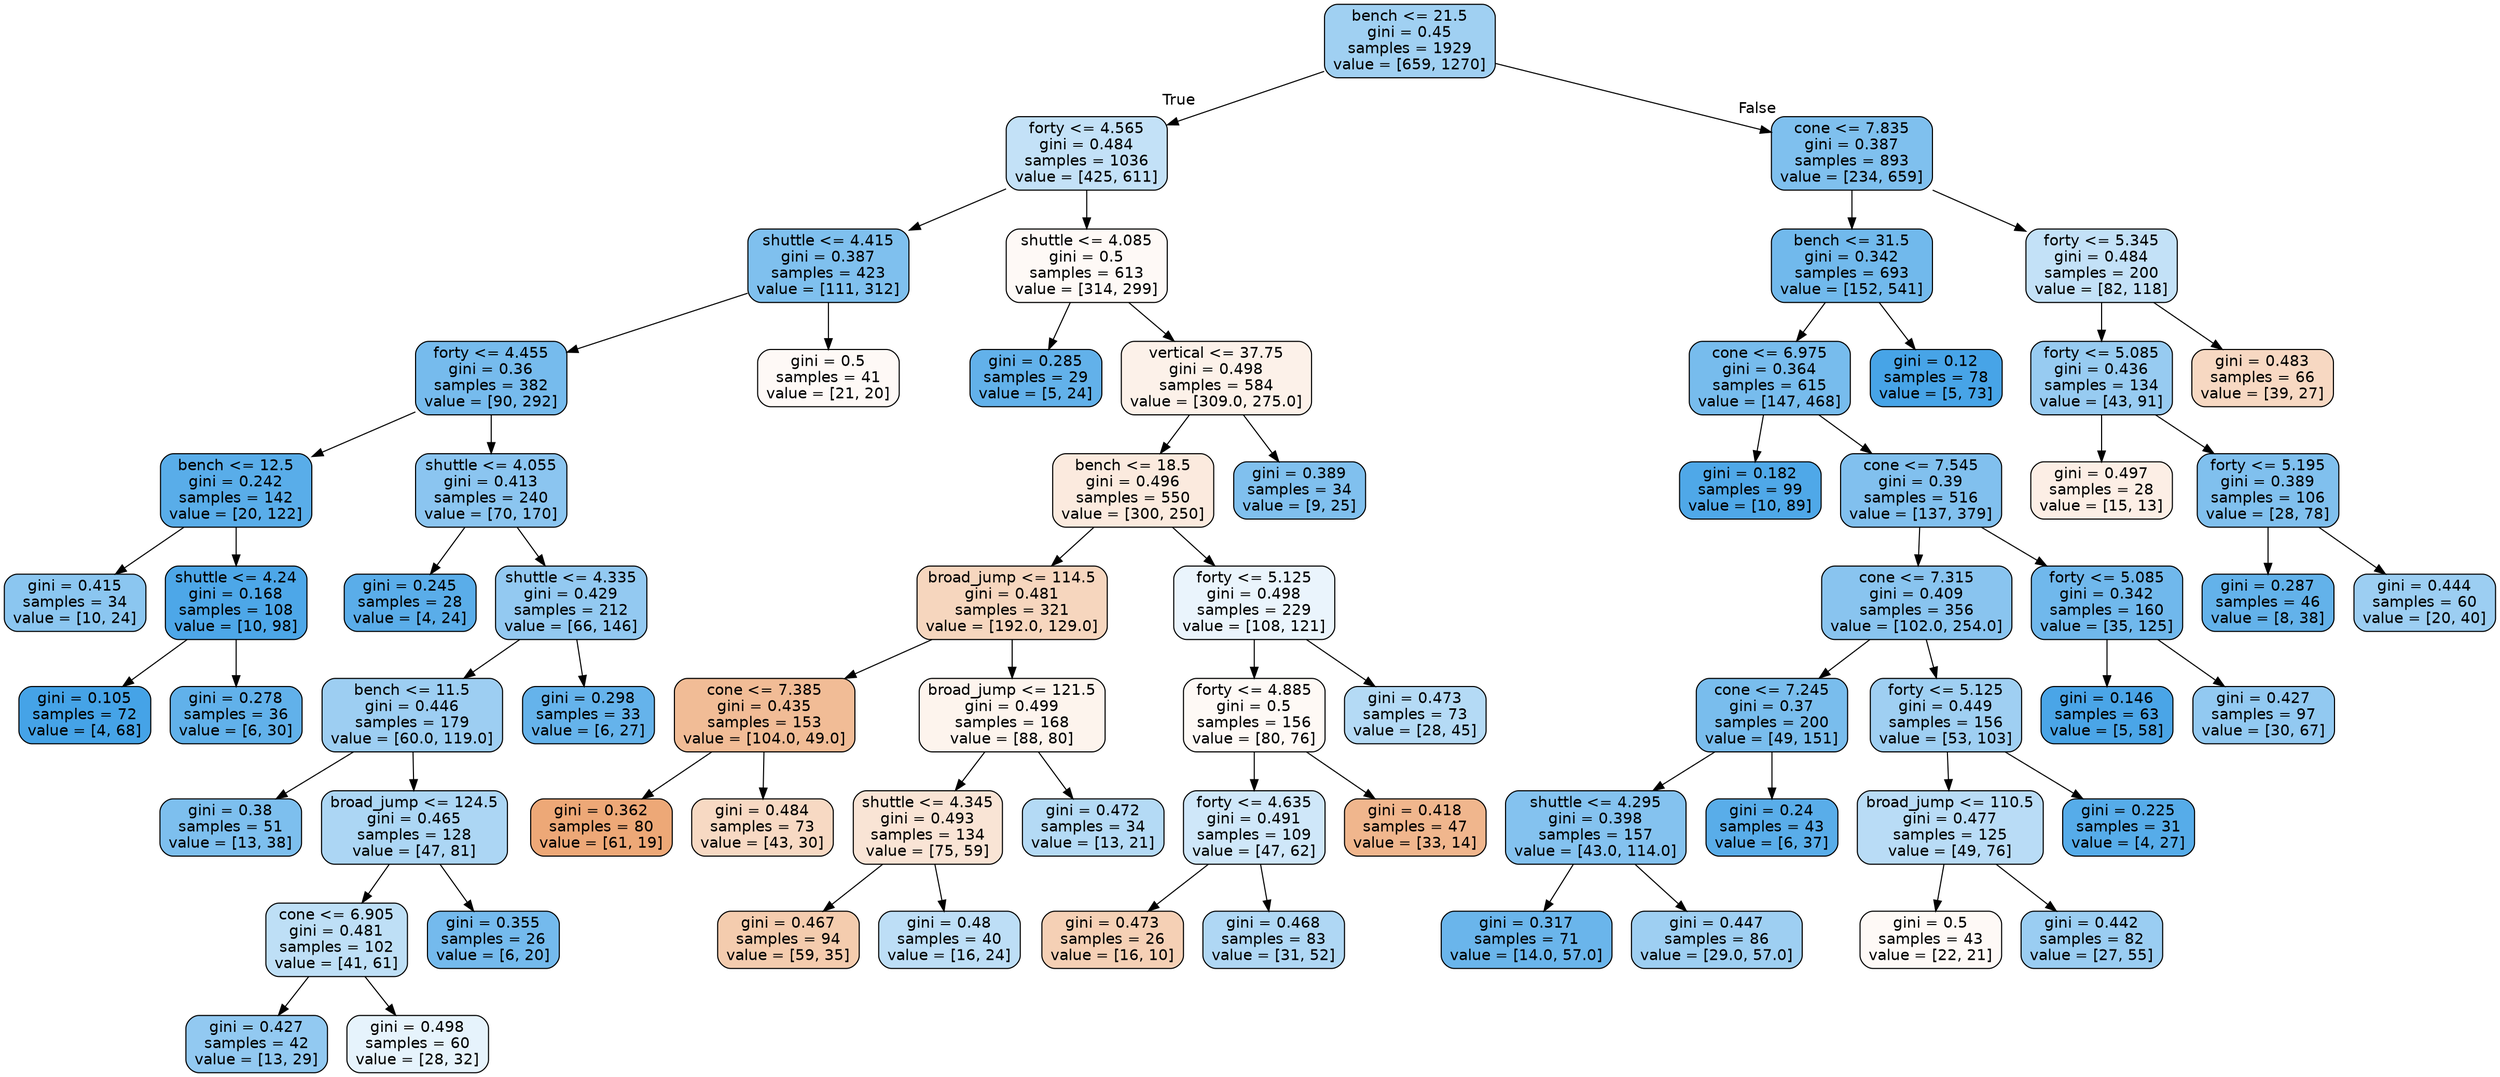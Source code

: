 digraph Tree {
node [shape=box, style="filled, rounded", color="black", fontname="helvetica"] ;
edge [fontname="helvetica"] ;
0 [label="bench <= 21.5\ngini = 0.45\nsamples = 1929\nvalue = [659, 1270]", fillcolor="#a0d0f2"] ;
1 [label="forty <= 4.565\ngini = 0.484\nsamples = 1036\nvalue = [425, 611]", fillcolor="#c3e1f7"] ;
0 -> 1 [labeldistance=2.5, labelangle=45, headlabel="True"] ;
3 [label="shuttle <= 4.415\ngini = 0.387\nsamples = 423\nvalue = [111, 312]", fillcolor="#7fc0ee"] ;
1 -> 3 ;
11 [label="forty <= 4.455\ngini = 0.36\nsamples = 382\nvalue = [90, 292]", fillcolor="#76bbed"] ;
3 -> 11 ;
21 [label="bench <= 12.5\ngini = 0.242\nsamples = 142\nvalue = [20, 122]", fillcolor="#59ade9"] ;
11 -> 21 ;
29 [label="gini = 0.415\nsamples = 34\nvalue = [10, 24]", fillcolor="#8bc6f0"] ;
21 -> 29 ;
30 [label="shuttle <= 4.24\ngini = 0.168\nsamples = 108\nvalue = [10, 98]", fillcolor="#4da7e8"] ;
21 -> 30 ;
67 [label="gini = 0.105\nsamples = 72\nvalue = [4, 68]", fillcolor="#45a3e7"] ;
30 -> 67 ;
68 [label="gini = 0.278\nsamples = 36\nvalue = [6, 30]", fillcolor="#61b1ea"] ;
30 -> 68 ;
22 [label="shuttle <= 4.055\ngini = 0.413\nsamples = 240\nvalue = [70, 170]", fillcolor="#8bc5f0"] ;
11 -> 22 ;
41 [label="gini = 0.245\nsamples = 28\nvalue = [4, 24]", fillcolor="#5aade9"] ;
22 -> 41 ;
42 [label="shuttle <= 4.335\ngini = 0.429\nsamples = 212\nvalue = [66, 146]", fillcolor="#93c9f1"] ;
22 -> 42 ;
45 [label="bench <= 11.5\ngini = 0.446\nsamples = 179\nvalue = [60.0, 119.0]", fillcolor="#9dcef2"] ;
42 -> 45 ;
61 [label="gini = 0.38\nsamples = 51\nvalue = [13, 38]", fillcolor="#7dbfee"] ;
45 -> 61 ;
62 [label="broad_jump <= 124.5\ngini = 0.465\nsamples = 128\nvalue = [47, 81]", fillcolor="#acd6f4"] ;
45 -> 62 ;
63 [label="cone <= 6.905\ngini = 0.481\nsamples = 102\nvalue = [41, 61]", fillcolor="#bedff6"] ;
62 -> 63 ;
65 [label="gini = 0.427\nsamples = 42\nvalue = [13, 29]", fillcolor="#92c9f1"] ;
63 -> 65 ;
66 [label="gini = 0.498\nsamples = 60\nvalue = [28, 32]", fillcolor="#e6f3fc"] ;
63 -> 66 ;
64 [label="gini = 0.355\nsamples = 26\nvalue = [6, 20]", fillcolor="#74baed"] ;
62 -> 64 ;
46 [label="gini = 0.298\nsamples = 33\nvalue = [6, 27]", fillcolor="#65b3eb"] ;
42 -> 46 ;
12 [label="gini = 0.5\nsamples = 41\nvalue = [21, 20]", fillcolor="#fef9f6"] ;
3 -> 12 ;
4 [label="shuttle <= 4.085\ngini = 0.5\nsamples = 613\nvalue = [314, 299]", fillcolor="#fef9f6"] ;
1 -> 4 ;
7 [label="gini = 0.285\nsamples = 29\nvalue = [5, 24]", fillcolor="#62b1ea"] ;
4 -> 7 ;
8 [label="vertical <= 37.75\ngini = 0.498\nsamples = 584\nvalue = [309.0, 275.0]", fillcolor="#fcf1e9"] ;
4 -> 8 ;
13 [label="bench <= 18.5\ngini = 0.496\nsamples = 550\nvalue = [300, 250]", fillcolor="#fbeade"] ;
8 -> 13 ;
15 [label="broad_jump <= 114.5\ngini = 0.481\nsamples = 321\nvalue = [192.0, 129.0]", fillcolor="#f6d6be"] ;
13 -> 15 ;
23 [label="cone <= 7.385\ngini = 0.435\nsamples = 153\nvalue = [104.0, 49.0]", fillcolor="#f1bc96"] ;
15 -> 23 ;
27 [label="gini = 0.362\nsamples = 80\nvalue = [61, 19]", fillcolor="#eda877"] ;
23 -> 27 ;
28 [label="gini = 0.484\nsamples = 73\nvalue = [43, 30]", fillcolor="#f7d9c3"] ;
23 -> 28 ;
24 [label="broad_jump <= 121.5\ngini = 0.499\nsamples = 168\nvalue = [88, 80]", fillcolor="#fdf4ed"] ;
15 -> 24 ;
31 [label="shuttle <= 4.345\ngini = 0.493\nsamples = 134\nvalue = [75, 59]", fillcolor="#f9e4d5"] ;
24 -> 31 ;
33 [label="gini = 0.467\nsamples = 94\nvalue = [59, 35]", fillcolor="#f4ccae"] ;
31 -> 33 ;
34 [label="gini = 0.48\nsamples = 40\nvalue = [16, 24]", fillcolor="#bddef6"] ;
31 -> 34 ;
32 [label="gini = 0.472\nsamples = 34\nvalue = [13, 21]", fillcolor="#b4daf5"] ;
24 -> 32 ;
16 [label="forty <= 5.125\ngini = 0.498\nsamples = 229\nvalue = [108, 121]", fillcolor="#eaf4fc"] ;
13 -> 16 ;
35 [label="forty <= 4.885\ngini = 0.5\nsamples = 156\nvalue = [80, 76]", fillcolor="#fef9f5"] ;
16 -> 35 ;
37 [label="forty <= 4.635\ngini = 0.491\nsamples = 109\nvalue = [47, 62]", fillcolor="#cfe7f9"] ;
35 -> 37 ;
39 [label="gini = 0.473\nsamples = 26\nvalue = [16, 10]", fillcolor="#f5d0b5"] ;
37 -> 39 ;
40 [label="gini = 0.468\nsamples = 83\nvalue = [31, 52]", fillcolor="#afd7f4"] ;
37 -> 40 ;
38 [label="gini = 0.418\nsamples = 47\nvalue = [33, 14]", fillcolor="#f0b68d"] ;
35 -> 38 ;
36 [label="gini = 0.473\nsamples = 73\nvalue = [28, 45]", fillcolor="#b4daf5"] ;
16 -> 36 ;
14 [label="gini = 0.389\nsamples = 34\nvalue = [9, 25]", fillcolor="#80c0ee"] ;
8 -> 14 ;
2 [label="cone <= 7.835\ngini = 0.387\nsamples = 893\nvalue = [234, 659]", fillcolor="#7fc0ee"] ;
0 -> 2 [labeldistance=2.5, labelangle=-45, headlabel="False"] ;
5 [label="bench <= 31.5\ngini = 0.342\nsamples = 693\nvalue = [152, 541]", fillcolor="#71b9ec"] ;
2 -> 5 ;
17 [label="cone <= 6.975\ngini = 0.364\nsamples = 615\nvalue = [147, 468]", fillcolor="#77bced"] ;
5 -> 17 ;
19 [label="gini = 0.182\nsamples = 99\nvalue = [10, 89]", fillcolor="#4fa8e8"] ;
17 -> 19 ;
20 [label="cone <= 7.545\ngini = 0.39\nsamples = 516\nvalue = [137, 379]", fillcolor="#81c0ee"] ;
17 -> 20 ;
47 [label="cone <= 7.315\ngini = 0.409\nsamples = 356\nvalue = [102.0, 254.0]", fillcolor="#89c4ef"] ;
20 -> 47 ;
51 [label="cone <= 7.245\ngini = 0.37\nsamples = 200\nvalue = [49, 151]", fillcolor="#79bded"] ;
47 -> 51 ;
57 [label="shuttle <= 4.295\ngini = 0.398\nsamples = 157\nvalue = [43.0, 114.0]", fillcolor="#84c2ef"] ;
51 -> 57 ;
59 [label="gini = 0.317\nsamples = 71\nvalue = [14.0, 57.0]", fillcolor="#6ab5eb"] ;
57 -> 59 ;
60 [label="gini = 0.447\nsamples = 86\nvalue = [29.0, 57.0]", fillcolor="#9ecff2"] ;
57 -> 60 ;
58 [label="gini = 0.24\nsamples = 43\nvalue = [6, 37]", fillcolor="#59ade9"] ;
51 -> 58 ;
52 [label="forty <= 5.125\ngini = 0.449\nsamples = 156\nvalue = [53, 103]", fillcolor="#9fcff2"] ;
47 -> 52 ;
53 [label="broad_jump <= 110.5\ngini = 0.477\nsamples = 125\nvalue = [49, 76]", fillcolor="#b9dcf6"] ;
52 -> 53 ;
55 [label="gini = 0.5\nsamples = 43\nvalue = [22, 21]", fillcolor="#fef9f6"] ;
53 -> 55 ;
56 [label="gini = 0.442\nsamples = 82\nvalue = [27, 55]", fillcolor="#9acdf2"] ;
53 -> 56 ;
54 [label="gini = 0.225\nsamples = 31\nvalue = [4, 27]", fillcolor="#56ace9"] ;
52 -> 54 ;
48 [label="forty <= 5.085\ngini = 0.342\nsamples = 160\nvalue = [35, 125]", fillcolor="#70b8ec"] ;
20 -> 48 ;
49 [label="gini = 0.146\nsamples = 63\nvalue = [5, 58]", fillcolor="#4aa5e7"] ;
48 -> 49 ;
50 [label="gini = 0.427\nsamples = 97\nvalue = [30, 67]", fillcolor="#92c9f1"] ;
48 -> 50 ;
18 [label="gini = 0.12\nsamples = 78\nvalue = [5, 73]", fillcolor="#47a4e7"] ;
5 -> 18 ;
6 [label="forty <= 5.345\ngini = 0.484\nsamples = 200\nvalue = [82, 118]", fillcolor="#c3e1f7"] ;
2 -> 6 ;
9 [label="forty <= 5.085\ngini = 0.436\nsamples = 134\nvalue = [43, 91]", fillcolor="#97cbf1"] ;
6 -> 9 ;
25 [label="gini = 0.497\nsamples = 28\nvalue = [15, 13]", fillcolor="#fceee5"] ;
9 -> 25 ;
26 [label="forty <= 5.195\ngini = 0.389\nsamples = 106\nvalue = [28, 78]", fillcolor="#80c0ee"] ;
9 -> 26 ;
43 [label="gini = 0.287\nsamples = 46\nvalue = [8, 38]", fillcolor="#63b2ea"] ;
26 -> 43 ;
44 [label="gini = 0.444\nsamples = 60\nvalue = [20, 40]", fillcolor="#9ccef2"] ;
26 -> 44 ;
10 [label="gini = 0.483\nsamples = 66\nvalue = [39, 27]", fillcolor="#f7d8c2"] ;
6 -> 10 ;
}